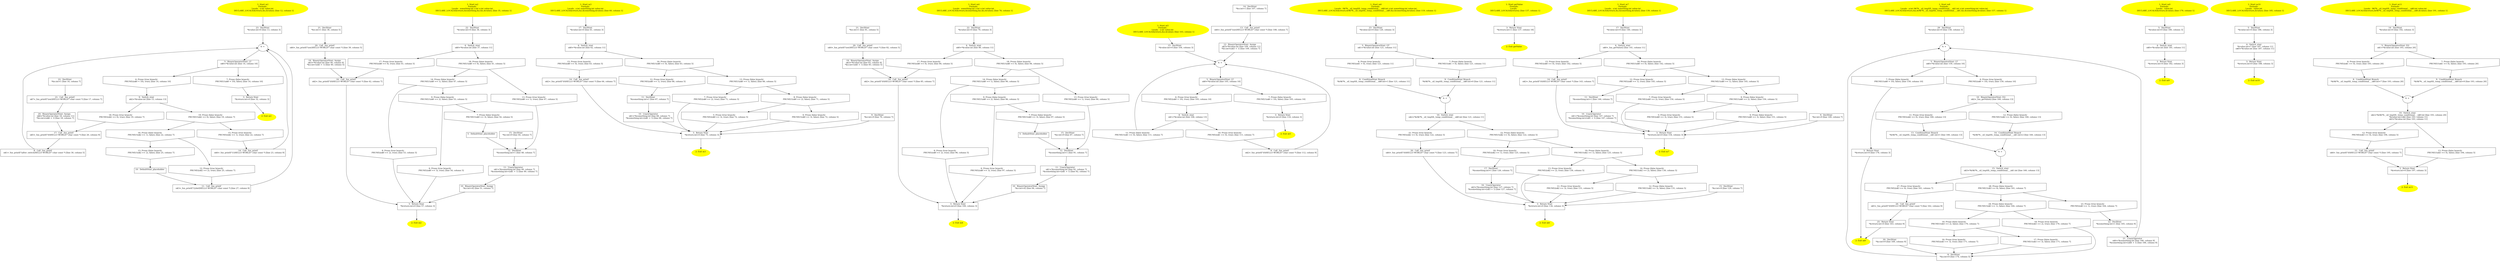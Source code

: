 /* @generated */
digraph iCFG {
"m1.ae7be26cdaa742ca148068d5ac90eaca_1" [label="1: Start m1\nFormals: \nLocals:  x:int value:int \n   DECLARE_LOCALS(&return,&x,&value); [line 12, column 1]\n " color=yellow style=filled]
	

	 "m1.ae7be26cdaa742ca148068d5ac90eaca_1" -> "m1.ae7be26cdaa742ca148068d5ac90eaca_23" ;
"m1.ae7be26cdaa742ca148068d5ac90eaca_2" [label="2: Exit m1 \n  " color=yellow style=filled]
	

"m1.ae7be26cdaa742ca148068d5ac90eaca_3" [label="3:  Return Stmt \n   *&return:int=0 [line 32, column 3]\n " shape="box"]
	

	 "m1.ae7be26cdaa742ca148068d5ac90eaca_3" -> "m1.ae7be26cdaa742ca148068d5ac90eaca_2" ;
"m1.ae7be26cdaa742ca148068d5ac90eaca_4" [label="4: + \n  " ]
	

	 "m1.ae7be26cdaa742ca148068d5ac90eaca_4" -> "m1.ae7be26cdaa742ca148068d5ac90eaca_5" ;
"m1.ae7be26cdaa742ca148068d5ac90eaca_5" [label="5:  BinaryOperatorStmt: LT \n   n$0=*&value:int [line 14, column 10]\n " shape="box"]
	

	 "m1.ae7be26cdaa742ca148068d5ac90eaca_5" -> "m1.ae7be26cdaa742ca148068d5ac90eaca_6" ;
	 "m1.ae7be26cdaa742ca148068d5ac90eaca_5" -> "m1.ae7be26cdaa742ca148068d5ac90eaca_7" ;
"m1.ae7be26cdaa742ca148068d5ac90eaca_6" [label="6: Prune (true branch) \n   PRUNE((n$0 < 10), true); [line 14, column 10]\n " shape="invhouse"]
	

	 "m1.ae7be26cdaa742ca148068d5ac90eaca_6" -> "m1.ae7be26cdaa742ca148068d5ac90eaca_9" ;
"m1.ae7be26cdaa742ca148068d5ac90eaca_7" [label="7: Prune (false branch) \n   PRUNE(!(n$0 < 10), false); [line 14, column 10]\n " shape="invhouse"]
	

	 "m1.ae7be26cdaa742ca148068d5ac90eaca_7" -> "m1.ae7be26cdaa742ca148068d5ac90eaca_3" ;
"m1.ae7be26cdaa742ca148068d5ac90eaca_8" [label="8:  Call _fun_printf \n   n$1=_fun_printf(\"(after_switch)HELLO WORLD!\":char const *) [line 30, column 5]\n " shape="box"]
	

	 "m1.ae7be26cdaa742ca148068d5ac90eaca_8" -> "m1.ae7be26cdaa742ca148068d5ac90eaca_4" ;
"m1.ae7be26cdaa742ca148068d5ac90eaca_9" [label="9:  Switch_stmt \n   n$2=*&value:int [line 15, column 13]\n " shape="box"]
	

	 "m1.ae7be26cdaa742ca148068d5ac90eaca_9" -> "m1.ae7be26cdaa742ca148068d5ac90eaca_18" ;
	 "m1.ae7be26cdaa742ca148068d5ac90eaca_9" -> "m1.ae7be26cdaa742ca148068d5ac90eaca_19" ;
"m1.ae7be26cdaa742ca148068d5ac90eaca_10" [label="10:  DefaultStmt_placeholder \n  " shape="box"]
	

	 "m1.ae7be26cdaa742ca148068d5ac90eaca_10" -> "m1.ae7be26cdaa742ca148068d5ac90eaca_11" ;
"m1.ae7be26cdaa742ca148068d5ac90eaca_11" [label="11:  Call _fun_printf \n   n$3=_fun_printf(\"(2/def)HELLO WORLD!\":char const *) [line 27, column 9]\n " shape="box"]
	

	 "m1.ae7be26cdaa742ca148068d5ac90eaca_11" -> "m1.ae7be26cdaa742ca148068d5ac90eaca_4" ;
"m1.ae7be26cdaa742ca148068d5ac90eaca_12" [label="12: Prune (true branch) \n   PRUNE((n$2 == 2), true); [line 25, column 7]\n " shape="invhouse"]
	

	 "m1.ae7be26cdaa742ca148068d5ac90eaca_12" -> "m1.ae7be26cdaa742ca148068d5ac90eaca_11" ;
"m1.ae7be26cdaa742ca148068d5ac90eaca_13" [label="13: Prune (false branch) \n   PRUNE(!(n$2 == 2), false); [line 25, column 7]\n " shape="invhouse"]
	

	 "m1.ae7be26cdaa742ca148068d5ac90eaca_13" -> "m1.ae7be26cdaa742ca148068d5ac90eaca_10" ;
"m1.ae7be26cdaa742ca148068d5ac90eaca_14" [label="14:  Call _fun_printf \n   n$4=_fun_printf(\"(1)HELLO WORLD!\":char const *) [line 23, column 9]\n " shape="box"]
	

	 "m1.ae7be26cdaa742ca148068d5ac90eaca_14" -> "m1.ae7be26cdaa742ca148068d5ac90eaca_4" ;
"m1.ae7be26cdaa742ca148068d5ac90eaca_15" [label="15: Prune (true branch) \n   PRUNE((n$2 == 1), true); [line 22, column 7]\n " shape="invhouse"]
	

	 "m1.ae7be26cdaa742ca148068d5ac90eaca_15" -> "m1.ae7be26cdaa742ca148068d5ac90eaca_14" ;
"m1.ae7be26cdaa742ca148068d5ac90eaca_16" [label="16: Prune (false branch) \n   PRUNE(!(n$2 == 1), false); [line 22, column 7]\n " shape="invhouse"]
	

	 "m1.ae7be26cdaa742ca148068d5ac90eaca_16" -> "m1.ae7be26cdaa742ca148068d5ac90eaca_12" ;
	 "m1.ae7be26cdaa742ca148068d5ac90eaca_16" -> "m1.ae7be26cdaa742ca148068d5ac90eaca_13" ;
"m1.ae7be26cdaa742ca148068d5ac90eaca_17" [label="17:  Call _fun_printf \n   n$5=_fun_printf(\"(0)HELLO WORLD!\":char const *) [line 20, column 9]\n " shape="box"]
	

	 "m1.ae7be26cdaa742ca148068d5ac90eaca_17" -> "m1.ae7be26cdaa742ca148068d5ac90eaca_8" ;
"m1.ae7be26cdaa742ca148068d5ac90eaca_18" [label="18: Prune (true branch) \n   PRUNE((n$2 == 0), true); [line 19, column 7]\n " shape="invhouse"]
	

	 "m1.ae7be26cdaa742ca148068d5ac90eaca_18" -> "m1.ae7be26cdaa742ca148068d5ac90eaca_17" ;
"m1.ae7be26cdaa742ca148068d5ac90eaca_19" [label="19: Prune (false branch) \n   PRUNE(!(n$2 == 0), false); [line 19, column 7]\n " shape="invhouse"]
	

	 "m1.ae7be26cdaa742ca148068d5ac90eaca_19" -> "m1.ae7be26cdaa742ca148068d5ac90eaca_15" ;
	 "m1.ae7be26cdaa742ca148068d5ac90eaca_19" -> "m1.ae7be26cdaa742ca148068d5ac90eaca_16" ;
"m1.ae7be26cdaa742ca148068d5ac90eaca_20" [label="20:  BinaryOperatorStmt: Assign \n   n$6=*&value:int [line 18, column 11]\n  *&x:int=(n$6 + 1) [line 18, column 7]\n " shape="box"]
	

	 "m1.ae7be26cdaa742ca148068d5ac90eaca_20" -> "m1.ae7be26cdaa742ca148068d5ac90eaca_17" ;
"m1.ae7be26cdaa742ca148068d5ac90eaca_21" [label="21:  Call _fun_printf \n   n$7=_fun_printf(\"(out)HELLO WORLD!\":char const *) [line 17, column 7]\n " shape="box"]
	

	 "m1.ae7be26cdaa742ca148068d5ac90eaca_21" -> "m1.ae7be26cdaa742ca148068d5ac90eaca_20" ;
"m1.ae7be26cdaa742ca148068d5ac90eaca_22" [label="22:  DeclStmt \n   *&x:int=1 [line 16, column 7]\n " shape="box"]
	

	 "m1.ae7be26cdaa742ca148068d5ac90eaca_22" -> "m1.ae7be26cdaa742ca148068d5ac90eaca_21" ;
"m1.ae7be26cdaa742ca148068d5ac90eaca_23" [label="23:  DeclStmt \n   *&value:int=0 [line 13, column 3]\n " shape="box"]
	

	 "m1.ae7be26cdaa742ca148068d5ac90eaca_23" -> "m1.ae7be26cdaa742ca148068d5ac90eaca_4" ;
"m2.aaf2f89992379705dac844c0a2a1d45f_1" [label="1: Start m2\nFormals: \nLocals:  something:int z:int x:int value:int \n   DECLARE_LOCALS(&return,&something,&z,&x,&value); [line 35, column 1]\n " color=yellow style=filled]
	

	 "m2.aaf2f89992379705dac844c0a2a1d45f_1" -> "m2.aaf2f89992379705dac844c0a2a1d45f_22" ;
"m2.aaf2f89992379705dac844c0a2a1d45f_2" [label="2: Exit m2 \n  " color=yellow style=filled]
	

"m2.aaf2f89992379705dac844c0a2a1d45f_3" [label="3:  Return Stmt \n   *&return:int=0 [line 57, column 3]\n " shape="box"]
	

	 "m2.aaf2f89992379705dac844c0a2a1d45f_3" -> "m2.aaf2f89992379705dac844c0a2a1d45f_2" ;
"m2.aaf2f89992379705dac844c0a2a1d45f_4" [label="4:  Switch_stmt \n   n$0=*&value:int [line 37, column 11]\n " shape="box"]
	

	 "m2.aaf2f89992379705dac844c0a2a1d45f_4" -> "m2.aaf2f89992379705dac844c0a2a1d45f_17" ;
	 "m2.aaf2f89992379705dac844c0a2a1d45f_4" -> "m2.aaf2f89992379705dac844c0a2a1d45f_18" ;
"m2.aaf2f89992379705dac844c0a2a1d45f_5" [label="5:  DefaultStmt_placeholder \n  " shape="box"]
	

	 "m2.aaf2f89992379705dac844c0a2a1d45f_5" -> "m2.aaf2f89992379705dac844c0a2a1d45f_12" ;
"m2.aaf2f89992379705dac844c0a2a1d45f_6" [label="6: Prune (true branch) \n   PRUNE((n$0 == 3), true); [line 54, column 5]\n " shape="invhouse"]
	

	 "m2.aaf2f89992379705dac844c0a2a1d45f_6" -> "m2.aaf2f89992379705dac844c0a2a1d45f_3" ;
"m2.aaf2f89992379705dac844c0a2a1d45f_7" [label="7: Prune (false branch) \n   PRUNE(!(n$0 == 3), false); [line 54, column 5]\n " shape="invhouse"]
	

	 "m2.aaf2f89992379705dac844c0a2a1d45f_7" -> "m2.aaf2f89992379705dac844c0a2a1d45f_5" ;
"m2.aaf2f89992379705dac844c0a2a1d45f_8" [label="8: Prune (true branch) \n   PRUNE((n$0 == 2), true); [line 53, column 5]\n " shape="invhouse"]
	

	 "m2.aaf2f89992379705dac844c0a2a1d45f_8" -> "m2.aaf2f89992379705dac844c0a2a1d45f_3" ;
"m2.aaf2f89992379705dac844c0a2a1d45f_9" [label="9: Prune (false branch) \n   PRUNE(!(n$0 == 2), false); [line 53, column 5]\n " shape="invhouse"]
	

	 "m2.aaf2f89992379705dac844c0a2a1d45f_9" -> "m2.aaf2f89992379705dac844c0a2a1d45f_6" ;
	 "m2.aaf2f89992379705dac844c0a2a1d45f_9" -> "m2.aaf2f89992379705dac844c0a2a1d45f_7" ;
"m2.aaf2f89992379705dac844c0a2a1d45f_10" [label="10:  BinaryOperatorStmt: Assign \n   *&z:int=42 [line 51, column 7]\n " shape="box"]
	

	 "m2.aaf2f89992379705dac844c0a2a1d45f_10" -> "m2.aaf2f89992379705dac844c0a2a1d45f_3" ;
"m2.aaf2f89992379705dac844c0a2a1d45f_11" [label="11:  UnaryOperator \n   n$1=*&something:int [line 49, column 7]\n  *&something:int=(n$1 + 1) [line 49, column 7]\n " shape="box"]
	

	 "m2.aaf2f89992379705dac844c0a2a1d45f_11" -> "m2.aaf2f89992379705dac844c0a2a1d45f_10" ;
"m2.aaf2f89992379705dac844c0a2a1d45f_12" [label="12:  DeclStmt \n   *&something:int=1 [line 48, column 7]\n " shape="box"]
	

	 "m2.aaf2f89992379705dac844c0a2a1d45f_12" -> "m2.aaf2f89992379705dac844c0a2a1d45f_11" ;
"m2.aaf2f89992379705dac844c0a2a1d45f_13" [label="13: Prune (true branch) \n   PRUNE((n$0 == 1), true); [line 47, column 5]\n " shape="invhouse"]
	

	 "m2.aaf2f89992379705dac844c0a2a1d45f_13" -> "m2.aaf2f89992379705dac844c0a2a1d45f_12" ;
"m2.aaf2f89992379705dac844c0a2a1d45f_14" [label="14: Prune (false branch) \n   PRUNE(!(n$0 == 1), false); [line 47, column 5]\n " shape="invhouse"]
	

	 "m2.aaf2f89992379705dac844c0a2a1d45f_14" -> "m2.aaf2f89992379705dac844c0a2a1d45f_8" ;
	 "m2.aaf2f89992379705dac844c0a2a1d45f_14" -> "m2.aaf2f89992379705dac844c0a2a1d45f_9" ;
"m2.aaf2f89992379705dac844c0a2a1d45f_15" [label="15:  DeclStmt \n   *&z:int=9 [line 44, column 7]\n " shape="box"]
	

	 "m2.aaf2f89992379705dac844c0a2a1d45f_15" -> "m2.aaf2f89992379705dac844c0a2a1d45f_12" ;
"m2.aaf2f89992379705dac844c0a2a1d45f_16" [label="16:  Call _fun_printf \n   n$2=_fun_printf(\"(0)HELLO WORLD!\":char const *) [line 42, column 7]\n " shape="box"]
	

	 "m2.aaf2f89992379705dac844c0a2a1d45f_16" -> "m2.aaf2f89992379705dac844c0a2a1d45f_3" ;
"m2.aaf2f89992379705dac844c0a2a1d45f_17" [label="17: Prune (true branch) \n   PRUNE((n$0 == 0), true); [line 41, column 5]\n " shape="invhouse"]
	

	 "m2.aaf2f89992379705dac844c0a2a1d45f_17" -> "m2.aaf2f89992379705dac844c0a2a1d45f_16" ;
"m2.aaf2f89992379705dac844c0a2a1d45f_18" [label="18: Prune (false branch) \n   PRUNE(!(n$0 == 0), false); [line 41, column 5]\n " shape="invhouse"]
	

	 "m2.aaf2f89992379705dac844c0a2a1d45f_18" -> "m2.aaf2f89992379705dac844c0a2a1d45f_13" ;
	 "m2.aaf2f89992379705dac844c0a2a1d45f_18" -> "m2.aaf2f89992379705dac844c0a2a1d45f_14" ;
"m2.aaf2f89992379705dac844c0a2a1d45f_19" [label="19:  BinaryOperatorStmt: Assign \n   n$3=*&value:int [line 40, column 9]\n  *&x:int=(n$3 + 1) [line 40, column 5]\n " shape="box"]
	

	 "m2.aaf2f89992379705dac844c0a2a1d45f_19" -> "m2.aaf2f89992379705dac844c0a2a1d45f_16" ;
"m2.aaf2f89992379705dac844c0a2a1d45f_20" [label="20:  Call _fun_printf \n   n$4=_fun_printf(\"(out)HELLO WORLD!\":char const *) [line 39, column 5]\n " shape="box"]
	

	 "m2.aaf2f89992379705dac844c0a2a1d45f_20" -> "m2.aaf2f89992379705dac844c0a2a1d45f_19" ;
"m2.aaf2f89992379705dac844c0a2a1d45f_21" [label="21:  DeclStmt \n   *&x:int=1 [line 38, column 5]\n " shape="box"]
	

	 "m2.aaf2f89992379705dac844c0a2a1d45f_21" -> "m2.aaf2f89992379705dac844c0a2a1d45f_20" ;
"m2.aaf2f89992379705dac844c0a2a1d45f_22" [label="22:  DeclStmt \n   *&value:int=0 [line 36, column 3]\n " shape="box"]
	

	 "m2.aaf2f89992379705dac844c0a2a1d45f_22" -> "m2.aaf2f89992379705dac844c0a2a1d45f_4" ;
"m3.9678f7a7939f457fa0d9353761e189c7_1" [label="1: Start m3\nFormals: \nLocals:  z:int something:int value:int \n   DECLARE_LOCALS(&return,&z,&something,&value); [line 60, column 1]\n " color=yellow style=filled]
	

	 "m3.9678f7a7939f457fa0d9353761e189c7_1" -> "m3.9678f7a7939f457fa0d9353761e189c7_17" ;
"m3.9678f7a7939f457fa0d9353761e189c7_2" [label="2: Exit m3 \n  " color=yellow style=filled]
	

"m3.9678f7a7939f457fa0d9353761e189c7_3" [label="3:  Return Stmt \n   *&return:int=0 [line 75, column 3]\n " shape="box"]
	

	 "m3.9678f7a7939f457fa0d9353761e189c7_3" -> "m3.9678f7a7939f457fa0d9353761e189c7_2" ;
"m3.9678f7a7939f457fa0d9353761e189c7_4" [label="4:  Switch_stmt \n   n$0=*&value:int [line 62, column 11]\n " shape="box"]
	

	 "m3.9678f7a7939f457fa0d9353761e189c7_4" -> "m3.9678f7a7939f457fa0d9353761e189c7_15" ;
	 "m3.9678f7a7939f457fa0d9353761e189c7_4" -> "m3.9678f7a7939f457fa0d9353761e189c7_16" ;
"m3.9678f7a7939f457fa0d9353761e189c7_5" [label="5: Prune (true branch) \n   PRUNE((n$0 == 3), true); [line 72, column 5]\n " shape="invhouse"]
	

	 "m3.9678f7a7939f457fa0d9353761e189c7_5" -> "m3.9678f7a7939f457fa0d9353761e189c7_3" ;
"m3.9678f7a7939f457fa0d9353761e189c7_6" [label="6: Prune (false branch) \n   PRUNE(!(n$0 == 3), false); [line 72, column 5]\n " shape="invhouse"]
	

	 "m3.9678f7a7939f457fa0d9353761e189c7_6" -> "m3.9678f7a7939f457fa0d9353761e189c7_3" ;
"m3.9678f7a7939f457fa0d9353761e189c7_7" [label="7: Prune (true branch) \n   PRUNE((n$0 == 2), true); [line 71, column 5]\n " shape="invhouse"]
	

	 "m3.9678f7a7939f457fa0d9353761e189c7_7" -> "m3.9678f7a7939f457fa0d9353761e189c7_3" ;
"m3.9678f7a7939f457fa0d9353761e189c7_8" [label="8: Prune (false branch) \n   PRUNE(!(n$0 == 2), false); [line 71, column 5]\n " shape="invhouse"]
	

	 "m3.9678f7a7939f457fa0d9353761e189c7_8" -> "m3.9678f7a7939f457fa0d9353761e189c7_5" ;
	 "m3.9678f7a7939f457fa0d9353761e189c7_8" -> "m3.9678f7a7939f457fa0d9353761e189c7_6" ;
"m3.9678f7a7939f457fa0d9353761e189c7_9" [label="9:  DeclStmt \n   *&z:int=9 [line 70, column 7]\n " shape="box"]
	

	 "m3.9678f7a7939f457fa0d9353761e189c7_9" -> "m3.9678f7a7939f457fa0d9353761e189c7_3" ;
"m3.9678f7a7939f457fa0d9353761e189c7_10" [label="10:  UnaryOperator \n   n$1=*&something:int [line 68, column 7]\n  *&something:int=(n$1 + 1) [line 68, column 7]\n " shape="box"]
	

	 "m3.9678f7a7939f457fa0d9353761e189c7_10" -> "m3.9678f7a7939f457fa0d9353761e189c7_3" ;
"m3.9678f7a7939f457fa0d9353761e189c7_11" [label="11:  DeclStmt \n   *&something:int=1 [line 67, column 7]\n " shape="box"]
	

	 "m3.9678f7a7939f457fa0d9353761e189c7_11" -> "m3.9678f7a7939f457fa0d9353761e189c7_10" ;
"m3.9678f7a7939f457fa0d9353761e189c7_12" [label="12: Prune (true branch) \n   PRUNE((n$0 == 1), true); [line 66, column 5]\n " shape="invhouse"]
	

	 "m3.9678f7a7939f457fa0d9353761e189c7_12" -> "m3.9678f7a7939f457fa0d9353761e189c7_11" ;
"m3.9678f7a7939f457fa0d9353761e189c7_13" [label="13: Prune (false branch) \n   PRUNE(!(n$0 == 1), false); [line 66, column 5]\n " shape="invhouse"]
	

	 "m3.9678f7a7939f457fa0d9353761e189c7_13" -> "m3.9678f7a7939f457fa0d9353761e189c7_7" ;
	 "m3.9678f7a7939f457fa0d9353761e189c7_13" -> "m3.9678f7a7939f457fa0d9353761e189c7_8" ;
"m3.9678f7a7939f457fa0d9353761e189c7_14" [label="14:  Call _fun_printf \n   n$2=_fun_printf(\"(0)HELLO WORLD!\":char const *) [line 64, column 7]\n " shape="box"]
	

	 "m3.9678f7a7939f457fa0d9353761e189c7_14" -> "m3.9678f7a7939f457fa0d9353761e189c7_3" ;
"m3.9678f7a7939f457fa0d9353761e189c7_15" [label="15: Prune (true branch) \n   PRUNE((n$0 == 0), true); [line 63, column 5]\n " shape="invhouse"]
	

	 "m3.9678f7a7939f457fa0d9353761e189c7_15" -> "m3.9678f7a7939f457fa0d9353761e189c7_14" ;
"m3.9678f7a7939f457fa0d9353761e189c7_16" [label="16: Prune (false branch) \n   PRUNE(!(n$0 == 0), false); [line 63, column 5]\n " shape="invhouse"]
	

	 "m3.9678f7a7939f457fa0d9353761e189c7_16" -> "m3.9678f7a7939f457fa0d9353761e189c7_12" ;
	 "m3.9678f7a7939f457fa0d9353761e189c7_16" -> "m3.9678f7a7939f457fa0d9353761e189c7_13" ;
"m3.9678f7a7939f457fa0d9353761e189c7_17" [label="17:  DeclStmt \n   *&value:int=0 [line 61, column 3]\n " shape="box"]
	

	 "m3.9678f7a7939f457fa0d9353761e189c7_17" -> "m3.9678f7a7939f457fa0d9353761e189c7_4" ;
"m4.fd6b6fc9220b72d21683ae8e4f50a210_1" [label="1: Start m4\nFormals: \nLocals:  something:int z:int x:int value:int \n   DECLARE_LOCALS(&return,&something,&z,&x,&value); [line 78, column 1]\n " color=yellow style=filled]
	

	 "m4.fd6b6fc9220b72d21683ae8e4f50a210_1" -> "m4.fd6b6fc9220b72d21683ae8e4f50a210_22" ;
"m4.fd6b6fc9220b72d21683ae8e4f50a210_2" [label="2: Exit m4 \n  " color=yellow style=filled]
	

"m4.fd6b6fc9220b72d21683ae8e4f50a210_3" [label="3:  Return Stmt \n   *&return:int=0 [line 100, column 3]\n " shape="box"]
	

	 "m4.fd6b6fc9220b72d21683ae8e4f50a210_3" -> "m4.fd6b6fc9220b72d21683ae8e4f50a210_2" ;
"m4.fd6b6fc9220b72d21683ae8e4f50a210_4" [label="4:  Switch_stmt \n   n$0=*&value:int [line 80, column 11]\n " shape="box"]
	

	 "m4.fd6b6fc9220b72d21683ae8e4f50a210_4" -> "m4.fd6b6fc9220b72d21683ae8e4f50a210_17" ;
	 "m4.fd6b6fc9220b72d21683ae8e4f50a210_4" -> "m4.fd6b6fc9220b72d21683ae8e4f50a210_18" ;
"m4.fd6b6fc9220b72d21683ae8e4f50a210_5" [label="5:  DefaultStmt_placeholder \n  " shape="box"]
	

	 "m4.fd6b6fc9220b72d21683ae8e4f50a210_5" -> "m4.fd6b6fc9220b72d21683ae8e4f50a210_12" ;
"m4.fd6b6fc9220b72d21683ae8e4f50a210_6" [label="6: Prune (true branch) \n   PRUNE((n$0 == 3), true); [line 97, column 5]\n " shape="invhouse"]
	

	 "m4.fd6b6fc9220b72d21683ae8e4f50a210_6" -> "m4.fd6b6fc9220b72d21683ae8e4f50a210_3" ;
"m4.fd6b6fc9220b72d21683ae8e4f50a210_7" [label="7: Prune (false branch) \n   PRUNE(!(n$0 == 3), false); [line 97, column 5]\n " shape="invhouse"]
	

	 "m4.fd6b6fc9220b72d21683ae8e4f50a210_7" -> "m4.fd6b6fc9220b72d21683ae8e4f50a210_5" ;
"m4.fd6b6fc9220b72d21683ae8e4f50a210_8" [label="8: Prune (true branch) \n   PRUNE((n$0 == 2), true); [line 96, column 5]\n " shape="invhouse"]
	

	 "m4.fd6b6fc9220b72d21683ae8e4f50a210_8" -> "m4.fd6b6fc9220b72d21683ae8e4f50a210_3" ;
"m4.fd6b6fc9220b72d21683ae8e4f50a210_9" [label="9: Prune (false branch) \n   PRUNE(!(n$0 == 2), false); [line 96, column 5]\n " shape="invhouse"]
	

	 "m4.fd6b6fc9220b72d21683ae8e4f50a210_9" -> "m4.fd6b6fc9220b72d21683ae8e4f50a210_6" ;
	 "m4.fd6b6fc9220b72d21683ae8e4f50a210_9" -> "m4.fd6b6fc9220b72d21683ae8e4f50a210_7" ;
"m4.fd6b6fc9220b72d21683ae8e4f50a210_10" [label="10:  BinaryOperatorStmt: Assign \n   *&z:int=42 [line 94, column 7]\n " shape="box"]
	

	 "m4.fd6b6fc9220b72d21683ae8e4f50a210_10" -> "m4.fd6b6fc9220b72d21683ae8e4f50a210_3" ;
"m4.fd6b6fc9220b72d21683ae8e4f50a210_11" [label="11:  UnaryOperator \n   n$1=*&something:int [line 92, column 7]\n  *&something:int=(n$1 + 1) [line 92, column 7]\n " shape="box"]
	

	 "m4.fd6b6fc9220b72d21683ae8e4f50a210_11" -> "m4.fd6b6fc9220b72d21683ae8e4f50a210_10" ;
"m4.fd6b6fc9220b72d21683ae8e4f50a210_12" [label="12:  DeclStmt \n   *&something:int=1 [line 91, column 7]\n " shape="box"]
	

	 "m4.fd6b6fc9220b72d21683ae8e4f50a210_12" -> "m4.fd6b6fc9220b72d21683ae8e4f50a210_11" ;
"m4.fd6b6fc9220b72d21683ae8e4f50a210_13" [label="13: Prune (true branch) \n   PRUNE((n$0 == 1), true); [line 90, column 5]\n " shape="invhouse"]
	

	 "m4.fd6b6fc9220b72d21683ae8e4f50a210_13" -> "m4.fd6b6fc9220b72d21683ae8e4f50a210_12" ;
"m4.fd6b6fc9220b72d21683ae8e4f50a210_14" [label="14: Prune (false branch) \n   PRUNE(!(n$0 == 1), false); [line 90, column 5]\n " shape="invhouse"]
	

	 "m4.fd6b6fc9220b72d21683ae8e4f50a210_14" -> "m4.fd6b6fc9220b72d21683ae8e4f50a210_8" ;
	 "m4.fd6b6fc9220b72d21683ae8e4f50a210_14" -> "m4.fd6b6fc9220b72d21683ae8e4f50a210_9" ;
"m4.fd6b6fc9220b72d21683ae8e4f50a210_15" [label="15:  DeclStmt \n   *&z:int=9 [line 87, column 7]\n " shape="box"]
	

	 "m4.fd6b6fc9220b72d21683ae8e4f50a210_15" -> "m4.fd6b6fc9220b72d21683ae8e4f50a210_12" ;
"m4.fd6b6fc9220b72d21683ae8e4f50a210_16" [label="16:  Call _fun_printf \n   n$2=_fun_printf(\"(0)HELLO WORLD!\":char const *) [line 85, column 7]\n " shape="box"]
	

	 "m4.fd6b6fc9220b72d21683ae8e4f50a210_16" -> "m4.fd6b6fc9220b72d21683ae8e4f50a210_3" ;
"m4.fd6b6fc9220b72d21683ae8e4f50a210_17" [label="17: Prune (true branch) \n   PRUNE((n$0 == 0), true); [line 84, column 5]\n " shape="invhouse"]
	

	 "m4.fd6b6fc9220b72d21683ae8e4f50a210_17" -> "m4.fd6b6fc9220b72d21683ae8e4f50a210_16" ;
"m4.fd6b6fc9220b72d21683ae8e4f50a210_18" [label="18: Prune (false branch) \n   PRUNE(!(n$0 == 0), false); [line 84, column 5]\n " shape="invhouse"]
	

	 "m4.fd6b6fc9220b72d21683ae8e4f50a210_18" -> "m4.fd6b6fc9220b72d21683ae8e4f50a210_13" ;
	 "m4.fd6b6fc9220b72d21683ae8e4f50a210_18" -> "m4.fd6b6fc9220b72d21683ae8e4f50a210_14" ;
"m4.fd6b6fc9220b72d21683ae8e4f50a210_19" [label="19:  BinaryOperatorStmt: Assign \n   n$3=*&value:int [line 83, column 9]\n  *&x:int=(n$3 + 1) [line 83, column 5]\n " shape="box"]
	

	 "m4.fd6b6fc9220b72d21683ae8e4f50a210_19" -> "m4.fd6b6fc9220b72d21683ae8e4f50a210_16" ;
"m4.fd6b6fc9220b72d21683ae8e4f50a210_20" [label="20:  Call _fun_printf \n   n$4=_fun_printf(\"(out)HELLO WORLD!\":char const *) [line 82, column 5]\n " shape="box"]
	

	 "m4.fd6b6fc9220b72d21683ae8e4f50a210_20" -> "m4.fd6b6fc9220b72d21683ae8e4f50a210_19" ;
"m4.fd6b6fc9220b72d21683ae8e4f50a210_21" [label="21:  DeclStmt \n   *&x:int=1 [line 81, column 5]\n " shape="box"]
	

	 "m4.fd6b6fc9220b72d21683ae8e4f50a210_21" -> "m4.fd6b6fc9220b72d21683ae8e4f50a210_20" ;
"m4.fd6b6fc9220b72d21683ae8e4f50a210_22" [label="22:  DeclStmt \n   *&value:int=0 [line 79, column 3]\n " shape="box"]
	

	 "m4.fd6b6fc9220b72d21683ae8e4f50a210_22" -> "m4.fd6b6fc9220b72d21683ae8e4f50a210_4" ;
"m5.7b1f6dff14d8c2dfeb7da9487be0612d_1" [label="1: Start m5\nFormals: \nLocals:  x:int value:int \n   DECLARE_LOCALS(&return,&x,&value); [line 103, column 1]\n " color=yellow style=filled]
	

	 "m5.7b1f6dff14d8c2dfeb7da9487be0612d_1" -> "m5.7b1f6dff14d8c2dfeb7da9487be0612d_15" ;
"m5.7b1f6dff14d8c2dfeb7da9487be0612d_2" [label="2: Exit m5 \n  " color=yellow style=filled]
	

"m5.7b1f6dff14d8c2dfeb7da9487be0612d_3" [label="3:  Return Stmt \n   *&return:int=0 [line 116, column 3]\n " shape="box"]
	

	 "m5.7b1f6dff14d8c2dfeb7da9487be0612d_3" -> "m5.7b1f6dff14d8c2dfeb7da9487be0612d_2" ;
"m5.7b1f6dff14d8c2dfeb7da9487be0612d_4" [label="4: + \n  " ]
	

	 "m5.7b1f6dff14d8c2dfeb7da9487be0612d_4" -> "m5.7b1f6dff14d8c2dfeb7da9487be0612d_5" ;
"m5.7b1f6dff14d8c2dfeb7da9487be0612d_5" [label="5:  BinaryOperatorStmt: LT \n   n$0=*&value:int [line 105, column 10]\n " shape="box"]
	

	 "m5.7b1f6dff14d8c2dfeb7da9487be0612d_5" -> "m5.7b1f6dff14d8c2dfeb7da9487be0612d_6" ;
	 "m5.7b1f6dff14d8c2dfeb7da9487be0612d_5" -> "m5.7b1f6dff14d8c2dfeb7da9487be0612d_7" ;
"m5.7b1f6dff14d8c2dfeb7da9487be0612d_6" [label="6: Prune (true branch) \n   PRUNE((n$0 < 10), true); [line 105, column 10]\n " shape="invhouse"]
	

	 "m5.7b1f6dff14d8c2dfeb7da9487be0612d_6" -> "m5.7b1f6dff14d8c2dfeb7da9487be0612d_8" ;
"m5.7b1f6dff14d8c2dfeb7da9487be0612d_7" [label="7: Prune (false branch) \n   PRUNE(!(n$0 < 10), false); [line 105, column 10]\n " shape="invhouse"]
	

	 "m5.7b1f6dff14d8c2dfeb7da9487be0612d_7" -> "m5.7b1f6dff14d8c2dfeb7da9487be0612d_3" ;
"m5.7b1f6dff14d8c2dfeb7da9487be0612d_8" [label="8:  Switch_stmt \n   n$1=*&value:int [line 106, column 13]\n " shape="box"]
	

	 "m5.7b1f6dff14d8c2dfeb7da9487be0612d_8" -> "m5.7b1f6dff14d8c2dfeb7da9487be0612d_10" ;
	 "m5.7b1f6dff14d8c2dfeb7da9487be0612d_8" -> "m5.7b1f6dff14d8c2dfeb7da9487be0612d_11" ;
"m5.7b1f6dff14d8c2dfeb7da9487be0612d_9" [label="9:  Call _fun_printf \n   n$2=_fun_printf(\"(0)HELLO WORLD!\":char const *) [line 112, column 9]\n " shape="box"]
	

	 "m5.7b1f6dff14d8c2dfeb7da9487be0612d_9" -> "m5.7b1f6dff14d8c2dfeb7da9487be0612d_4" ;
"m5.7b1f6dff14d8c2dfeb7da9487be0612d_10" [label="10: Prune (true branch) \n   PRUNE((n$1 == 0), true); [line 111, column 7]\n " shape="invhouse"]
	

	 "m5.7b1f6dff14d8c2dfeb7da9487be0612d_10" -> "m5.7b1f6dff14d8c2dfeb7da9487be0612d_9" ;
"m5.7b1f6dff14d8c2dfeb7da9487be0612d_11" [label="11: Prune (false branch) \n   PRUNE(!(n$1 == 0), false); [line 111, column 7]\n " shape="invhouse"]
	

	 "m5.7b1f6dff14d8c2dfeb7da9487be0612d_11" -> "m5.7b1f6dff14d8c2dfeb7da9487be0612d_4" ;
"m5.7b1f6dff14d8c2dfeb7da9487be0612d_12" [label="12:  BinaryOperatorStmt: Assign \n   n$3=*&value:int [line 109, column 11]\n  *&x:int=(n$3 + 1) [line 109, column 7]\n " shape="box"]
	

	 "m5.7b1f6dff14d8c2dfeb7da9487be0612d_12" -> "m5.7b1f6dff14d8c2dfeb7da9487be0612d_4" ;
"m5.7b1f6dff14d8c2dfeb7da9487be0612d_13" [label="13:  Call _fun_printf \n   n$4=_fun_printf(\"(out)HELLO WORLD!\":char const *) [line 108, column 7]\n " shape="box"]
	

	 "m5.7b1f6dff14d8c2dfeb7da9487be0612d_13" -> "m5.7b1f6dff14d8c2dfeb7da9487be0612d_12" ;
"m5.7b1f6dff14d8c2dfeb7da9487be0612d_14" [label="14:  DeclStmt \n   *&x:int=1 [line 107, column 7]\n " shape="box"]
	

	 "m5.7b1f6dff14d8c2dfeb7da9487be0612d_14" -> "m5.7b1f6dff14d8c2dfeb7da9487be0612d_13" ;
"m5.7b1f6dff14d8c2dfeb7da9487be0612d_15" [label="15:  DeclStmt \n   *&value:int=0 [line 104, column 3]\n " shape="box"]
	

	 "m5.7b1f6dff14d8c2dfeb7da9487be0612d_15" -> "m5.7b1f6dff14d8c2dfeb7da9487be0612d_4" ;
"m6.36604411a85db2bd9e97e22bfb5b692d_1" [label="1: Start m6\nFormals: \nLocals:  0$?%__sil_tmpSIL_temp_conditional___n$0:int z:int something:int value:int \n   DECLARE_LOCALS(&return,&0$?%__sil_tmpSIL_temp_conditional___n$0,&z,&something,&value); [line 119, column 1]\n " color=yellow style=filled]
	

	 "m6.36604411a85db2bd9e97e22bfb5b692d_1" -> "m6.36604411a85db2bd9e97e22bfb5b692d_23" ;
"m6.36604411a85db2bd9e97e22bfb5b692d_2" [label="2: Exit m6 \n  " color=yellow style=filled]
	

"m6.36604411a85db2bd9e97e22bfb5b692d_3" [label="3:  Return Stmt \n   *&return:int=0 [line 134, column 3]\n " shape="box"]
	

	 "m6.36604411a85db2bd9e97e22bfb5b692d_3" -> "m6.36604411a85db2bd9e97e22bfb5b692d_2" ;
"m6.36604411a85db2bd9e97e22bfb5b692d_4" [label="4: + \n  " ]
	

	 "m6.36604411a85db2bd9e97e22bfb5b692d_4" -> "m6.36604411a85db2bd9e97e22bfb5b692d_10" ;
"m6.36604411a85db2bd9e97e22bfb5b692d_5" [label="5:  BinaryOperatorStmt: GT \n   n$1=*&value:int [line 121, column 11]\n " shape="box"]
	

	 "m6.36604411a85db2bd9e97e22bfb5b692d_5" -> "m6.36604411a85db2bd9e97e22bfb5b692d_6" ;
	 "m6.36604411a85db2bd9e97e22bfb5b692d_5" -> "m6.36604411a85db2bd9e97e22bfb5b692d_7" ;
"m6.36604411a85db2bd9e97e22bfb5b692d_6" [label="6: Prune (true branch) \n   PRUNE((n$1 > 0), true); [line 121, column 11]\n " shape="invhouse"]
	

	 "m6.36604411a85db2bd9e97e22bfb5b692d_6" -> "m6.36604411a85db2bd9e97e22bfb5b692d_8" ;
"m6.36604411a85db2bd9e97e22bfb5b692d_7" [label="7: Prune (false branch) \n   PRUNE(!(n$1 > 0), false); [line 121, column 11]\n " shape="invhouse"]
	

	 "m6.36604411a85db2bd9e97e22bfb5b692d_7" -> "m6.36604411a85db2bd9e97e22bfb5b692d_9" ;
"m6.36604411a85db2bd9e97e22bfb5b692d_8" [label="8:  ConditinalStmt Branch \n   *&0$?%__sil_tmpSIL_temp_conditional___n$0:int=1 [line 121, column 11]\n " shape="box"]
	

	 "m6.36604411a85db2bd9e97e22bfb5b692d_8" -> "m6.36604411a85db2bd9e97e22bfb5b692d_4" ;
"m6.36604411a85db2bd9e97e22bfb5b692d_9" [label="9:  ConditinalStmt Branch \n   *&0$?%__sil_tmpSIL_temp_conditional___n$0:int=0 [line 121, column 11]\n " shape="box"]
	

	 "m6.36604411a85db2bd9e97e22bfb5b692d_9" -> "m6.36604411a85db2bd9e97e22bfb5b692d_4" ;
"m6.36604411a85db2bd9e97e22bfb5b692d_10" [label="10:  Switch_stmt \n   n$2=*&0$?%__sil_tmpSIL_temp_conditional___n$0:int [line 121, column 11]\n " shape="box"]
	

	 "m6.36604411a85db2bd9e97e22bfb5b692d_10" -> "m6.36604411a85db2bd9e97e22bfb5b692d_21" ;
	 "m6.36604411a85db2bd9e97e22bfb5b692d_10" -> "m6.36604411a85db2bd9e97e22bfb5b692d_22" ;
"m6.36604411a85db2bd9e97e22bfb5b692d_11" [label="11: Prune (true branch) \n   PRUNE((n$2 == 3), true); [line 131, column 5]\n " shape="invhouse"]
	

	 "m6.36604411a85db2bd9e97e22bfb5b692d_11" -> "m6.36604411a85db2bd9e97e22bfb5b692d_3" ;
"m6.36604411a85db2bd9e97e22bfb5b692d_12" [label="12: Prune (false branch) \n   PRUNE(!(n$2 == 3), false); [line 131, column 5]\n " shape="invhouse"]
	

	 "m6.36604411a85db2bd9e97e22bfb5b692d_12" -> "m6.36604411a85db2bd9e97e22bfb5b692d_3" ;
"m6.36604411a85db2bd9e97e22bfb5b692d_13" [label="13: Prune (true branch) \n   PRUNE((n$2 == 2), true); [line 130, column 5]\n " shape="invhouse"]
	

	 "m6.36604411a85db2bd9e97e22bfb5b692d_13" -> "m6.36604411a85db2bd9e97e22bfb5b692d_3" ;
"m6.36604411a85db2bd9e97e22bfb5b692d_14" [label="14: Prune (false branch) \n   PRUNE(!(n$2 == 2), false); [line 130, column 5]\n " shape="invhouse"]
	

	 "m6.36604411a85db2bd9e97e22bfb5b692d_14" -> "m6.36604411a85db2bd9e97e22bfb5b692d_11" ;
	 "m6.36604411a85db2bd9e97e22bfb5b692d_14" -> "m6.36604411a85db2bd9e97e22bfb5b692d_12" ;
"m6.36604411a85db2bd9e97e22bfb5b692d_15" [label="15:  DeclStmt \n   *&z:int=9 [line 129, column 7]\n " shape="box"]
	

	 "m6.36604411a85db2bd9e97e22bfb5b692d_15" -> "m6.36604411a85db2bd9e97e22bfb5b692d_3" ;
"m6.36604411a85db2bd9e97e22bfb5b692d_16" [label="16:  UnaryOperator \n   n$3=*&something:int [line 127, column 7]\n  *&something:int=(n$3 + 1) [line 127, column 7]\n " shape="box"]
	

	 "m6.36604411a85db2bd9e97e22bfb5b692d_16" -> "m6.36604411a85db2bd9e97e22bfb5b692d_3" ;
"m6.36604411a85db2bd9e97e22bfb5b692d_17" [label="17:  DeclStmt \n   *&something:int=1 [line 126, column 7]\n " shape="box"]
	

	 "m6.36604411a85db2bd9e97e22bfb5b692d_17" -> "m6.36604411a85db2bd9e97e22bfb5b692d_16" ;
"m6.36604411a85db2bd9e97e22bfb5b692d_18" [label="18: Prune (true branch) \n   PRUNE((n$2 == 1), true); [line 125, column 5]\n " shape="invhouse"]
	

	 "m6.36604411a85db2bd9e97e22bfb5b692d_18" -> "m6.36604411a85db2bd9e97e22bfb5b692d_17" ;
"m6.36604411a85db2bd9e97e22bfb5b692d_19" [label="19: Prune (false branch) \n   PRUNE(!(n$2 == 1), false); [line 125, column 5]\n " shape="invhouse"]
	

	 "m6.36604411a85db2bd9e97e22bfb5b692d_19" -> "m6.36604411a85db2bd9e97e22bfb5b692d_13" ;
	 "m6.36604411a85db2bd9e97e22bfb5b692d_19" -> "m6.36604411a85db2bd9e97e22bfb5b692d_14" ;
"m6.36604411a85db2bd9e97e22bfb5b692d_20" [label="20:  Call _fun_printf \n   n$4=_fun_printf(\"(0)HELLO WORLD!\":char const *) [line 123, column 7]\n " shape="box"]
	

	 "m6.36604411a85db2bd9e97e22bfb5b692d_20" -> "m6.36604411a85db2bd9e97e22bfb5b692d_3" ;
"m6.36604411a85db2bd9e97e22bfb5b692d_21" [label="21: Prune (true branch) \n   PRUNE((n$2 == 0), true); [line 122, column 5]\n " shape="invhouse"]
	

	 "m6.36604411a85db2bd9e97e22bfb5b692d_21" -> "m6.36604411a85db2bd9e97e22bfb5b692d_20" ;
"m6.36604411a85db2bd9e97e22bfb5b692d_22" [label="22: Prune (false branch) \n   PRUNE(!(n$2 == 0), false); [line 122, column 5]\n " shape="invhouse"]
	

	 "m6.36604411a85db2bd9e97e22bfb5b692d_22" -> "m6.36604411a85db2bd9e97e22bfb5b692d_18" ;
	 "m6.36604411a85db2bd9e97e22bfb5b692d_22" -> "m6.36604411a85db2bd9e97e22bfb5b692d_19" ;
"m6.36604411a85db2bd9e97e22bfb5b692d_23" [label="23:  DeclStmt \n   *&value:int=0 [line 120, column 3]\n " shape="box"]
	

	 "m6.36604411a85db2bd9e97e22bfb5b692d_23" -> "m6.36604411a85db2bd9e97e22bfb5b692d_5" ;
"getValue.faa0c7b1433b0c97fcdc15fa47c8180f_1" [label="1: Start getValue\nFormals: \nLocals:  \n   DECLARE_LOCALS(&return); [line 137, column 1]\n " color=yellow style=filled]
	

	 "getValue.faa0c7b1433b0c97fcdc15fa47c8180f_1" -> "getValue.faa0c7b1433b0c97fcdc15fa47c8180f_3" ;
"getValue.faa0c7b1433b0c97fcdc15fa47c8180f_2" [label="2: Exit getValue \n  " color=yellow style=filled]
	

"getValue.faa0c7b1433b0c97fcdc15fa47c8180f_3" [label="3:  Return Stmt \n   *&return:int=1 [line 137, column 18]\n " shape="box"]
	

	 "getValue.faa0c7b1433b0c97fcdc15fa47c8180f_3" -> "getValue.faa0c7b1433b0c97fcdc15fa47c8180f_2" ;
"m7.0449904fbf32607bf8ce5c26823dbc29_1" [label="1: Start m7\nFormals: \nLocals:  z:int something:int value:int \n   DECLARE_LOCALS(&return,&z,&something,&value); [line 139, column 1]\n " color=yellow style=filled]
	

	 "m7.0449904fbf32607bf8ce5c26823dbc29_1" -> "m7.0449904fbf32607bf8ce5c26823dbc29_17" ;
"m7.0449904fbf32607bf8ce5c26823dbc29_2" [label="2: Exit m7 \n  " color=yellow style=filled]
	

"m7.0449904fbf32607bf8ce5c26823dbc29_3" [label="3:  Return Stmt \n   *&return:int=0 [line 154, column 3]\n " shape="box"]
	

	 "m7.0449904fbf32607bf8ce5c26823dbc29_3" -> "m7.0449904fbf32607bf8ce5c26823dbc29_2" ;
"m7.0449904fbf32607bf8ce5c26823dbc29_4" [label="4:  Switch_stmt \n   n$0=_fun_getValue() [line 141, column 11]\n " shape="box"]
	

	 "m7.0449904fbf32607bf8ce5c26823dbc29_4" -> "m7.0449904fbf32607bf8ce5c26823dbc29_15" ;
	 "m7.0449904fbf32607bf8ce5c26823dbc29_4" -> "m7.0449904fbf32607bf8ce5c26823dbc29_16" ;
"m7.0449904fbf32607bf8ce5c26823dbc29_5" [label="5: Prune (true branch) \n   PRUNE((n$0 == 3), true); [line 151, column 5]\n " shape="invhouse"]
	

	 "m7.0449904fbf32607bf8ce5c26823dbc29_5" -> "m7.0449904fbf32607bf8ce5c26823dbc29_3" ;
"m7.0449904fbf32607bf8ce5c26823dbc29_6" [label="6: Prune (false branch) \n   PRUNE(!(n$0 == 3), false); [line 151, column 5]\n " shape="invhouse"]
	

	 "m7.0449904fbf32607bf8ce5c26823dbc29_6" -> "m7.0449904fbf32607bf8ce5c26823dbc29_3" ;
"m7.0449904fbf32607bf8ce5c26823dbc29_7" [label="7: Prune (true branch) \n   PRUNE((n$0 == 2), true); [line 150, column 5]\n " shape="invhouse"]
	

	 "m7.0449904fbf32607bf8ce5c26823dbc29_7" -> "m7.0449904fbf32607bf8ce5c26823dbc29_3" ;
"m7.0449904fbf32607bf8ce5c26823dbc29_8" [label="8: Prune (false branch) \n   PRUNE(!(n$0 == 2), false); [line 150, column 5]\n " shape="invhouse"]
	

	 "m7.0449904fbf32607bf8ce5c26823dbc29_8" -> "m7.0449904fbf32607bf8ce5c26823dbc29_5" ;
	 "m7.0449904fbf32607bf8ce5c26823dbc29_8" -> "m7.0449904fbf32607bf8ce5c26823dbc29_6" ;
"m7.0449904fbf32607bf8ce5c26823dbc29_9" [label="9:  DeclStmt \n   *&z:int=9 [line 149, column 7]\n " shape="box"]
	

	 "m7.0449904fbf32607bf8ce5c26823dbc29_9" -> "m7.0449904fbf32607bf8ce5c26823dbc29_3" ;
"m7.0449904fbf32607bf8ce5c26823dbc29_10" [label="10:  UnaryOperator \n   n$1=*&something:int [line 147, column 7]\n  *&something:int=(n$1 + 1) [line 147, column 7]\n " shape="box"]
	

	 "m7.0449904fbf32607bf8ce5c26823dbc29_10" -> "m7.0449904fbf32607bf8ce5c26823dbc29_3" ;
"m7.0449904fbf32607bf8ce5c26823dbc29_11" [label="11:  DeclStmt \n   *&something:int=1 [line 146, column 7]\n " shape="box"]
	

	 "m7.0449904fbf32607bf8ce5c26823dbc29_11" -> "m7.0449904fbf32607bf8ce5c26823dbc29_10" ;
"m7.0449904fbf32607bf8ce5c26823dbc29_12" [label="12: Prune (true branch) \n   PRUNE((n$0 == 1), true); [line 145, column 5]\n " shape="invhouse"]
	

	 "m7.0449904fbf32607bf8ce5c26823dbc29_12" -> "m7.0449904fbf32607bf8ce5c26823dbc29_11" ;
"m7.0449904fbf32607bf8ce5c26823dbc29_13" [label="13: Prune (false branch) \n   PRUNE(!(n$0 == 1), false); [line 145, column 5]\n " shape="invhouse"]
	

	 "m7.0449904fbf32607bf8ce5c26823dbc29_13" -> "m7.0449904fbf32607bf8ce5c26823dbc29_7" ;
	 "m7.0449904fbf32607bf8ce5c26823dbc29_13" -> "m7.0449904fbf32607bf8ce5c26823dbc29_8" ;
"m7.0449904fbf32607bf8ce5c26823dbc29_14" [label="14:  Call _fun_printf \n   n$2=_fun_printf(\"(0)HELLO WORLD!\":char const *) [line 143, column 7]\n " shape="box"]
	

	 "m7.0449904fbf32607bf8ce5c26823dbc29_14" -> "m7.0449904fbf32607bf8ce5c26823dbc29_3" ;
"m7.0449904fbf32607bf8ce5c26823dbc29_15" [label="15: Prune (true branch) \n   PRUNE((n$0 == 0), true); [line 142, column 5]\n " shape="invhouse"]
	

	 "m7.0449904fbf32607bf8ce5c26823dbc29_15" -> "m7.0449904fbf32607bf8ce5c26823dbc29_14" ;
"m7.0449904fbf32607bf8ce5c26823dbc29_16" [label="16: Prune (false branch) \n   PRUNE(!(n$0 == 0), false); [line 142, column 5]\n " shape="invhouse"]
	

	 "m7.0449904fbf32607bf8ce5c26823dbc29_16" -> "m7.0449904fbf32607bf8ce5c26823dbc29_12" ;
	 "m7.0449904fbf32607bf8ce5c26823dbc29_16" -> "m7.0449904fbf32607bf8ce5c26823dbc29_13" ;
"m7.0449904fbf32607bf8ce5c26823dbc29_17" [label="17:  DeclStmt \n   *&value:int=0 [line 140, column 3]\n " shape="box"]
	

	 "m7.0449904fbf32607bf8ce5c26823dbc29_17" -> "m7.0449904fbf32607bf8ce5c26823dbc29_4" ;
"m8.980b79c2a71b9bcc117e08a990b5b332_1" [label="1: Start m8\nFormals: \nLocals:  a:int 0$?%__sil_tmpSIL_temp_conditional___n$1:int z:int something:int value:int \n   DECLARE_LOCALS(&return,&a,&0$?%__sil_tmpSIL_temp_conditional___n$1,&z,&something,&value); [line 157, column 1]\n " color=yellow style=filled]
	

	 "m8.980b79c2a71b9bcc117e08a990b5b332_1" -> "m8.980b79c2a71b9bcc117e08a990b5b332_29" ;
"m8.980b79c2a71b9bcc117e08a990b5b332_2" [label="2: Exit m8 \n  " color=yellow style=filled]
	

"m8.980b79c2a71b9bcc117e08a990b5b332_3" [label="3:  Return Stmt \n   *&return:int=0 [line 176, column 3]\n " shape="box"]
	

	 "m8.980b79c2a71b9bcc117e08a990b5b332_3" -> "m8.980b79c2a71b9bcc117e08a990b5b332_2" ;
"m8.980b79c2a71b9bcc117e08a990b5b332_4" [label="4: + \n  " ]
	

	 "m8.980b79c2a71b9bcc117e08a990b5b332_4" -> "m8.980b79c2a71b9bcc117e08a990b5b332_5" ;
"m8.980b79c2a71b9bcc117e08a990b5b332_5" [label="5:  BinaryOperatorStmt: LT \n   n$0=*&value:int [line 159, column 10]\n " shape="box"]
	

	 "m8.980b79c2a71b9bcc117e08a990b5b332_5" -> "m8.980b79c2a71b9bcc117e08a990b5b332_6" ;
	 "m8.980b79c2a71b9bcc117e08a990b5b332_5" -> "m8.980b79c2a71b9bcc117e08a990b5b332_7" ;
"m8.980b79c2a71b9bcc117e08a990b5b332_6" [label="6: Prune (true branch) \n   PRUNE((n$0 < 10), true); [line 159, column 10]\n " shape="invhouse"]
	

	 "m8.980b79c2a71b9bcc117e08a990b5b332_6" -> "m8.980b79c2a71b9bcc117e08a990b5b332_10" ;
"m8.980b79c2a71b9bcc117e08a990b5b332_7" [label="7: Prune (false branch) \n   PRUNE(!(n$0 < 10), false); [line 159, column 10]\n " shape="invhouse"]
	

	 "m8.980b79c2a71b9bcc117e08a990b5b332_7" -> "m8.980b79c2a71b9bcc117e08a990b5b332_3" ;
"m8.980b79c2a71b9bcc117e08a990b5b332_8" [label="8:  DeclStmt \n   *&a:int=0 [line 174, column 5]\n " shape="box"]
	

	 "m8.980b79c2a71b9bcc117e08a990b5b332_8" -> "m8.980b79c2a71b9bcc117e08a990b5b332_4" ;
"m8.980b79c2a71b9bcc117e08a990b5b332_9" [label="9: + \n  " ]
	

	 "m8.980b79c2a71b9bcc117e08a990b5b332_9" -> "m8.980b79c2a71b9bcc117e08a990b5b332_15" ;
"m8.980b79c2a71b9bcc117e08a990b5b332_10" [label="10:  BinaryOperatorStmt: EQ \n   n$2=_fun_getValue() [line 160, column 13]\n " shape="box"]
	

	 "m8.980b79c2a71b9bcc117e08a990b5b332_10" -> "m8.980b79c2a71b9bcc117e08a990b5b332_11" ;
	 "m8.980b79c2a71b9bcc117e08a990b5b332_10" -> "m8.980b79c2a71b9bcc117e08a990b5b332_12" ;
"m8.980b79c2a71b9bcc117e08a990b5b332_11" [label="11: Prune (true branch) \n   PRUNE((n$2 == 0), true); [line 160, column 13]\n " shape="invhouse"]
	

	 "m8.980b79c2a71b9bcc117e08a990b5b332_11" -> "m8.980b79c2a71b9bcc117e08a990b5b332_13" ;
"m8.980b79c2a71b9bcc117e08a990b5b332_12" [label="12: Prune (false branch) \n   PRUNE(!(n$2 == 0), false); [line 160, column 13]\n " shape="invhouse"]
	

	 "m8.980b79c2a71b9bcc117e08a990b5b332_12" -> "m8.980b79c2a71b9bcc117e08a990b5b332_14" ;
"m8.980b79c2a71b9bcc117e08a990b5b332_13" [label="13:  ConditinalStmt Branch \n   *&0$?%__sil_tmpSIL_temp_conditional___n$1:int=1 [line 160, column 13]\n " shape="box"]
	

	 "m8.980b79c2a71b9bcc117e08a990b5b332_13" -> "m8.980b79c2a71b9bcc117e08a990b5b332_9" ;
"m8.980b79c2a71b9bcc117e08a990b5b332_14" [label="14:  ConditinalStmt Branch \n   *&0$?%__sil_tmpSIL_temp_conditional___n$1:int=2 [line 160, column 13]\n " shape="box"]
	

	 "m8.980b79c2a71b9bcc117e08a990b5b332_14" -> "m8.980b79c2a71b9bcc117e08a990b5b332_9" ;
"m8.980b79c2a71b9bcc117e08a990b5b332_15" [label="15:  Switch_stmt \n   n$3=*&0$?%__sil_tmpSIL_temp_conditional___n$1:int [line 160, column 13]\n " shape="box"]
	

	 "m8.980b79c2a71b9bcc117e08a990b5b332_15" -> "m8.980b79c2a71b9bcc117e08a990b5b332_27" ;
	 "m8.980b79c2a71b9bcc117e08a990b5b332_15" -> "m8.980b79c2a71b9bcc117e08a990b5b332_28" ;
"m8.980b79c2a71b9bcc117e08a990b5b332_16" [label="16: Prune (true branch) \n   PRUNE((n$3 == 3), true); [line 171, column 7]\n " shape="invhouse"]
	

	 "m8.980b79c2a71b9bcc117e08a990b5b332_16" -> "m8.980b79c2a71b9bcc117e08a990b5b332_8" ;
"m8.980b79c2a71b9bcc117e08a990b5b332_17" [label="17: Prune (false branch) \n   PRUNE(!(n$3 == 3), false); [line 171, column 7]\n " shape="invhouse"]
	

	 "m8.980b79c2a71b9bcc117e08a990b5b332_17" -> "m8.980b79c2a71b9bcc117e08a990b5b332_8" ;
"m8.980b79c2a71b9bcc117e08a990b5b332_18" [label="18: Prune (true branch) \n   PRUNE((n$3 == 2), true); [line 170, column 7]\n " shape="invhouse"]
	

	 "m8.980b79c2a71b9bcc117e08a990b5b332_18" -> "m8.980b79c2a71b9bcc117e08a990b5b332_8" ;
"m8.980b79c2a71b9bcc117e08a990b5b332_19" [label="19: Prune (false branch) \n   PRUNE(!(n$3 == 2), false); [line 170, column 7]\n " shape="invhouse"]
	

	 "m8.980b79c2a71b9bcc117e08a990b5b332_19" -> "m8.980b79c2a71b9bcc117e08a990b5b332_16" ;
	 "m8.980b79c2a71b9bcc117e08a990b5b332_19" -> "m8.980b79c2a71b9bcc117e08a990b5b332_17" ;
"m8.980b79c2a71b9bcc117e08a990b5b332_20" [label="20:  DeclStmt \n   *&z:int=9 [line 169, column 9]\n " shape="box"]
	

	 "m8.980b79c2a71b9bcc117e08a990b5b332_20" -> "m8.980b79c2a71b9bcc117e08a990b5b332_8" ;
"m8.980b79c2a71b9bcc117e08a990b5b332_21" [label="21:  UnaryOperator \n   n$4=*&something:int [line 166, column 9]\n  *&something:int=(n$4 + 1) [line 166, column 9]\n " shape="box"]
	

	 "m8.980b79c2a71b9bcc117e08a990b5b332_21" -> "m8.980b79c2a71b9bcc117e08a990b5b332_4" ;
"m8.980b79c2a71b9bcc117e08a990b5b332_22" [label="22:  DeclStmt \n   *&something:int=1 [line 165, column 9]\n " shape="box"]
	

	 "m8.980b79c2a71b9bcc117e08a990b5b332_22" -> "m8.980b79c2a71b9bcc117e08a990b5b332_21" ;
"m8.980b79c2a71b9bcc117e08a990b5b332_23" [label="23: Prune (true branch) \n   PRUNE((n$3 == 1), true); [line 164, column 7]\n " shape="invhouse"]
	

	 "m8.980b79c2a71b9bcc117e08a990b5b332_23" -> "m8.980b79c2a71b9bcc117e08a990b5b332_22" ;
"m8.980b79c2a71b9bcc117e08a990b5b332_24" [label="24: Prune (false branch) \n   PRUNE(!(n$3 == 1), false); [line 164, column 7]\n " shape="invhouse"]
	

	 "m8.980b79c2a71b9bcc117e08a990b5b332_24" -> "m8.980b79c2a71b9bcc117e08a990b5b332_18" ;
	 "m8.980b79c2a71b9bcc117e08a990b5b332_24" -> "m8.980b79c2a71b9bcc117e08a990b5b332_19" ;
"m8.980b79c2a71b9bcc117e08a990b5b332_25" [label="25:  Return Stmt \n   *&return:int=0 [line 163, column 9]\n " shape="box"]
	

	 "m8.980b79c2a71b9bcc117e08a990b5b332_25" -> "m8.980b79c2a71b9bcc117e08a990b5b332_2" ;
"m8.980b79c2a71b9bcc117e08a990b5b332_26" [label="26:  Call _fun_printf \n   n$5=_fun_printf(\"(0)HELLO WORLD!\":char const *) [line 162, column 9]\n " shape="box"]
	

	 "m8.980b79c2a71b9bcc117e08a990b5b332_26" -> "m8.980b79c2a71b9bcc117e08a990b5b332_25" ;
"m8.980b79c2a71b9bcc117e08a990b5b332_27" [label="27: Prune (true branch) \n   PRUNE((n$3 == 0), true); [line 161, column 7]\n " shape="invhouse"]
	

	 "m8.980b79c2a71b9bcc117e08a990b5b332_27" -> "m8.980b79c2a71b9bcc117e08a990b5b332_26" ;
"m8.980b79c2a71b9bcc117e08a990b5b332_28" [label="28: Prune (false branch) \n   PRUNE(!(n$3 == 0), false); [line 161, column 7]\n " shape="invhouse"]
	

	 "m8.980b79c2a71b9bcc117e08a990b5b332_28" -> "m8.980b79c2a71b9bcc117e08a990b5b332_23" ;
	 "m8.980b79c2a71b9bcc117e08a990b5b332_28" -> "m8.980b79c2a71b9bcc117e08a990b5b332_24" ;
"m8.980b79c2a71b9bcc117e08a990b5b332_29" [label="29:  DeclStmt \n   *&value:int=0 [line 158, column 3]\n " shape="box"]
	

	 "m8.980b79c2a71b9bcc117e08a990b5b332_29" -> "m8.980b79c2a71b9bcc117e08a990b5b332_4" ;
"m9.5bbb291cc1e38a051365ee9edb7cbd14_1" [label="1: Start m9\nFormals: \nLocals:  value:int \n   DECLARE_LOCALS(&return,&value); [line 179, column 1]\n " color=yellow style=filled]
	

	 "m9.5bbb291cc1e38a051365ee9edb7cbd14_1" -> "m9.5bbb291cc1e38a051365ee9edb7cbd14_5" ;
"m9.5bbb291cc1e38a051365ee9edb7cbd14_2" [label="2: Exit m9 \n  " color=yellow style=filled]
	

"m9.5bbb291cc1e38a051365ee9edb7cbd14_3" [label="3:  Return Stmt \n   *&return:int=0 [line 182, column 3]\n " shape="box"]
	

	 "m9.5bbb291cc1e38a051365ee9edb7cbd14_3" -> "m9.5bbb291cc1e38a051365ee9edb7cbd14_2" ;
"m9.5bbb291cc1e38a051365ee9edb7cbd14_4" [label="4:  Switch_stmt \n   n$0=*&value:int [line 181, column 11]\n " shape="box"]
	

	 "m9.5bbb291cc1e38a051365ee9edb7cbd14_4" -> "m9.5bbb291cc1e38a051365ee9edb7cbd14_3" ;
"m9.5bbb291cc1e38a051365ee9edb7cbd14_5" [label="5:  DeclStmt \n   *&value:int=0 [line 180, column 3]\n " shape="box"]
	

	 "m9.5bbb291cc1e38a051365ee9edb7cbd14_5" -> "m9.5bbb291cc1e38a051365ee9edb7cbd14_4" ;
"m10.e66050aa5d0a7e0ecb49429ea4b0a32b_1" [label="1: Start m10\nFormals: \nLocals:  value:int \n   DECLARE_LOCALS(&return,&value); [line 185, column 1]\n " color=yellow style=filled]
	

	 "m10.e66050aa5d0a7e0ecb49429ea4b0a32b_1" -> "m10.e66050aa5d0a7e0ecb49429ea4b0a32b_5" ;
"m10.e66050aa5d0a7e0ecb49429ea4b0a32b_2" [label="2: Exit m10 \n  " color=yellow style=filled]
	

"m10.e66050aa5d0a7e0ecb49429ea4b0a32b_3" [label="3:  Return Stmt \n   *&return:int=0 [line 188, column 3]\n " shape="box"]
	

	 "m10.e66050aa5d0a7e0ecb49429ea4b0a32b_3" -> "m10.e66050aa5d0a7e0ecb49429ea4b0a32b_2" ;
"m10.e66050aa5d0a7e0ecb49429ea4b0a32b_4" [label="4:  Switch_stmt \n   *&value:int=7 [line 187, column 11]\n  n$0=*&value:int [line 187, column 11]\n " shape="box"]
	

	 "m10.e66050aa5d0a7e0ecb49429ea4b0a32b_4" -> "m10.e66050aa5d0a7e0ecb49429ea4b0a32b_3" ;
"m10.e66050aa5d0a7e0ecb49429ea4b0a32b_5" [label="5:  DeclStmt \n   *&value:int=0 [line 186, column 3]\n " shape="box"]
	

	 "m10.e66050aa5d0a7e0ecb49429ea4b0a32b_5" -> "m10.e66050aa5d0a7e0ecb49429ea4b0a32b_4" ;
"m11.c4534fe0ca256b331e9a3f14fe17229d_1" [label="1: Start m11\nFormals: \nLocals:  0$?%__sil_tmpSIL_temp_conditional___n$0:int value:int \n   DECLARE_LOCALS(&return,&0$?%__sil_tmpSIL_temp_conditional___n$0,&value); [line 191, column 1]\n " color=yellow style=filled]
	

	 "m11.c4534fe0ca256b331e9a3f14fe17229d_1" -> "m11.c4534fe0ca256b331e9a3f14fe17229d_14" ;
"m11.c4534fe0ca256b331e9a3f14fe17229d_2" [label="2: Exit m11 \n  " color=yellow style=filled]
	

"m11.c4534fe0ca256b331e9a3f14fe17229d_3" [label="3:  Return Stmt \n   *&return:int=0 [line 197, column 3]\n " shape="box"]
	

	 "m11.c4534fe0ca256b331e9a3f14fe17229d_3" -> "m11.c4534fe0ca256b331e9a3f14fe17229d_2" ;
"m11.c4534fe0ca256b331e9a3f14fe17229d_4" [label="4: + \n  " ]
	

	 "m11.c4534fe0ca256b331e9a3f14fe17229d_4" -> "m11.c4534fe0ca256b331e9a3f14fe17229d_10" ;
"m11.c4534fe0ca256b331e9a3f14fe17229d_5" [label="5:  BinaryOperatorStmt: EQ \n   n$1=*&value:int [line 193, column 20]\n " shape="box"]
	

	 "m11.c4534fe0ca256b331e9a3f14fe17229d_5" -> "m11.c4534fe0ca256b331e9a3f14fe17229d_6" ;
	 "m11.c4534fe0ca256b331e9a3f14fe17229d_5" -> "m11.c4534fe0ca256b331e9a3f14fe17229d_7" ;
"m11.c4534fe0ca256b331e9a3f14fe17229d_6" [label="6: Prune (true branch) \n   PRUNE((n$1 == 0), true); [line 193, column 20]\n " shape="invhouse"]
	

	 "m11.c4534fe0ca256b331e9a3f14fe17229d_6" -> "m11.c4534fe0ca256b331e9a3f14fe17229d_8" ;
"m11.c4534fe0ca256b331e9a3f14fe17229d_7" [label="7: Prune (false branch) \n   PRUNE(!(n$1 == 0), false); [line 193, column 20]\n " shape="invhouse"]
	

	 "m11.c4534fe0ca256b331e9a3f14fe17229d_7" -> "m11.c4534fe0ca256b331e9a3f14fe17229d_9" ;
"m11.c4534fe0ca256b331e9a3f14fe17229d_8" [label="8:  ConditinalStmt Branch \n   *&0$?%__sil_tmpSIL_temp_conditional___n$0:int=7 [line 193, column 20]\n " shape="box"]
	

	 "m11.c4534fe0ca256b331e9a3f14fe17229d_8" -> "m11.c4534fe0ca256b331e9a3f14fe17229d_4" ;
"m11.c4534fe0ca256b331e9a3f14fe17229d_9" [label="9:  ConditinalStmt Branch \n   *&0$?%__sil_tmpSIL_temp_conditional___n$0:int=9 [line 193, column 20]\n " shape="box"]
	

	 "m11.c4534fe0ca256b331e9a3f14fe17229d_9" -> "m11.c4534fe0ca256b331e9a3f14fe17229d_4" ;
"m11.c4534fe0ca256b331e9a3f14fe17229d_10" [label="10:  Switch_stmt \n   n$2=*&0$?%__sil_tmpSIL_temp_conditional___n$0:int [line 193, column 20]\n  *&value:int=n$2 [line 193, column 11]\n  n$3=*&value:int [line 193, column 11]\n " shape="box"]
	

	 "m11.c4534fe0ca256b331e9a3f14fe17229d_10" -> "m11.c4534fe0ca256b331e9a3f14fe17229d_12" ;
	 "m11.c4534fe0ca256b331e9a3f14fe17229d_10" -> "m11.c4534fe0ca256b331e9a3f14fe17229d_13" ;
"m11.c4534fe0ca256b331e9a3f14fe17229d_11" [label="11:  Call _fun_printf \n   n$4=_fun_printf(\"(0)HELLO WORLD!\":char const *) [line 195, column 7]\n " shape="box"]
	

	 "m11.c4534fe0ca256b331e9a3f14fe17229d_11" -> "m11.c4534fe0ca256b331e9a3f14fe17229d_3" ;
"m11.c4534fe0ca256b331e9a3f14fe17229d_12" [label="12: Prune (true branch) \n   PRUNE((n$3 == 0), true); [line 194, column 5]\n " shape="invhouse"]
	

	 "m11.c4534fe0ca256b331e9a3f14fe17229d_12" -> "m11.c4534fe0ca256b331e9a3f14fe17229d_11" ;
"m11.c4534fe0ca256b331e9a3f14fe17229d_13" [label="13: Prune (false branch) \n   PRUNE(!(n$3 == 0), false); [line 194, column 5]\n " shape="invhouse"]
	

	 "m11.c4534fe0ca256b331e9a3f14fe17229d_13" -> "m11.c4534fe0ca256b331e9a3f14fe17229d_3" ;
"m11.c4534fe0ca256b331e9a3f14fe17229d_14" [label="14:  DeclStmt \n   *&value:int=0 [line 192, column 3]\n " shape="box"]
	

	 "m11.c4534fe0ca256b331e9a3f14fe17229d_14" -> "m11.c4534fe0ca256b331e9a3f14fe17229d_5" ;
}
